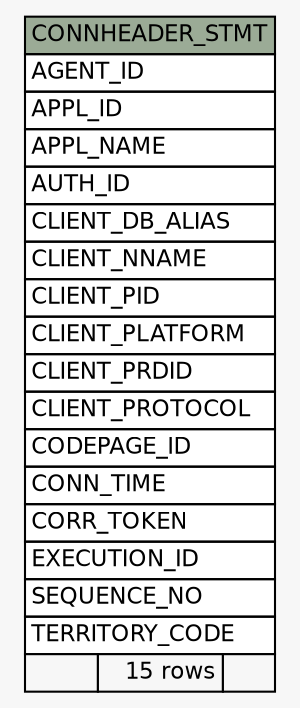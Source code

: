 // dot 2.38.0 on Windows 10 10.0
// SchemaSpy rev Unknown
digraph "CONNHEADER_STMT" {
  graph [
    rankdir="RL"
    bgcolor="#f7f7f7"
    nodesep="0.18"
    ranksep="0.46"
    fontname="Helvetica"
    fontsize="11"
  ];
  node [
    fontname="Helvetica"
    fontsize="11"
    shape="plaintext"
  ];
  edge [
    arrowsize="0.8"
  ];
  "CONNHEADER_STMT" [
    label=<
    <TABLE BORDER="0" CELLBORDER="1" CELLSPACING="0" BGCOLOR="#ffffff">
      <TR><TD COLSPAN="3" BGCOLOR="#9bab96" ALIGN="CENTER">CONNHEADER_STMT</TD></TR>
      <TR><TD PORT="AGENT_ID" COLSPAN="3" ALIGN="LEFT">AGENT_ID</TD></TR>
      <TR><TD PORT="APPL_ID" COLSPAN="3" ALIGN="LEFT">APPL_ID</TD></TR>
      <TR><TD PORT="APPL_NAME" COLSPAN="3" ALIGN="LEFT">APPL_NAME</TD></TR>
      <TR><TD PORT="AUTH_ID" COLSPAN="3" ALIGN="LEFT">AUTH_ID</TD></TR>
      <TR><TD PORT="CLIENT_DB_ALIAS" COLSPAN="3" ALIGN="LEFT">CLIENT_DB_ALIAS</TD></TR>
      <TR><TD PORT="CLIENT_NNAME" COLSPAN="3" ALIGN="LEFT">CLIENT_NNAME</TD></TR>
      <TR><TD PORT="CLIENT_PID" COLSPAN="3" ALIGN="LEFT">CLIENT_PID</TD></TR>
      <TR><TD PORT="CLIENT_PLATFORM" COLSPAN="3" ALIGN="LEFT">CLIENT_PLATFORM</TD></TR>
      <TR><TD PORT="CLIENT_PRDID" COLSPAN="3" ALIGN="LEFT">CLIENT_PRDID</TD></TR>
      <TR><TD PORT="CLIENT_PROTOCOL" COLSPAN="3" ALIGN="LEFT">CLIENT_PROTOCOL</TD></TR>
      <TR><TD PORT="CODEPAGE_ID" COLSPAN="3" ALIGN="LEFT">CODEPAGE_ID</TD></TR>
      <TR><TD PORT="CONN_TIME" COLSPAN="3" ALIGN="LEFT">CONN_TIME</TD></TR>
      <TR><TD PORT="CORR_TOKEN" COLSPAN="3" ALIGN="LEFT">CORR_TOKEN</TD></TR>
      <TR><TD PORT="EXECUTION_ID" COLSPAN="3" ALIGN="LEFT">EXECUTION_ID</TD></TR>
      <TR><TD PORT="SEQUENCE_NO" COLSPAN="3" ALIGN="LEFT">SEQUENCE_NO</TD></TR>
      <TR><TD PORT="TERRITORY_CODE" COLSPAN="3" ALIGN="LEFT">TERRITORY_CODE</TD></TR>
      <TR><TD ALIGN="LEFT" BGCOLOR="#f7f7f7">  </TD><TD ALIGN="RIGHT" BGCOLOR="#f7f7f7">15 rows</TD><TD ALIGN="RIGHT" BGCOLOR="#f7f7f7">  </TD></TR>
    </TABLE>>
    URL="tables/CONNHEADER_STMT.html"
    tooltip="CONNHEADER_STMT"
  ];
}
